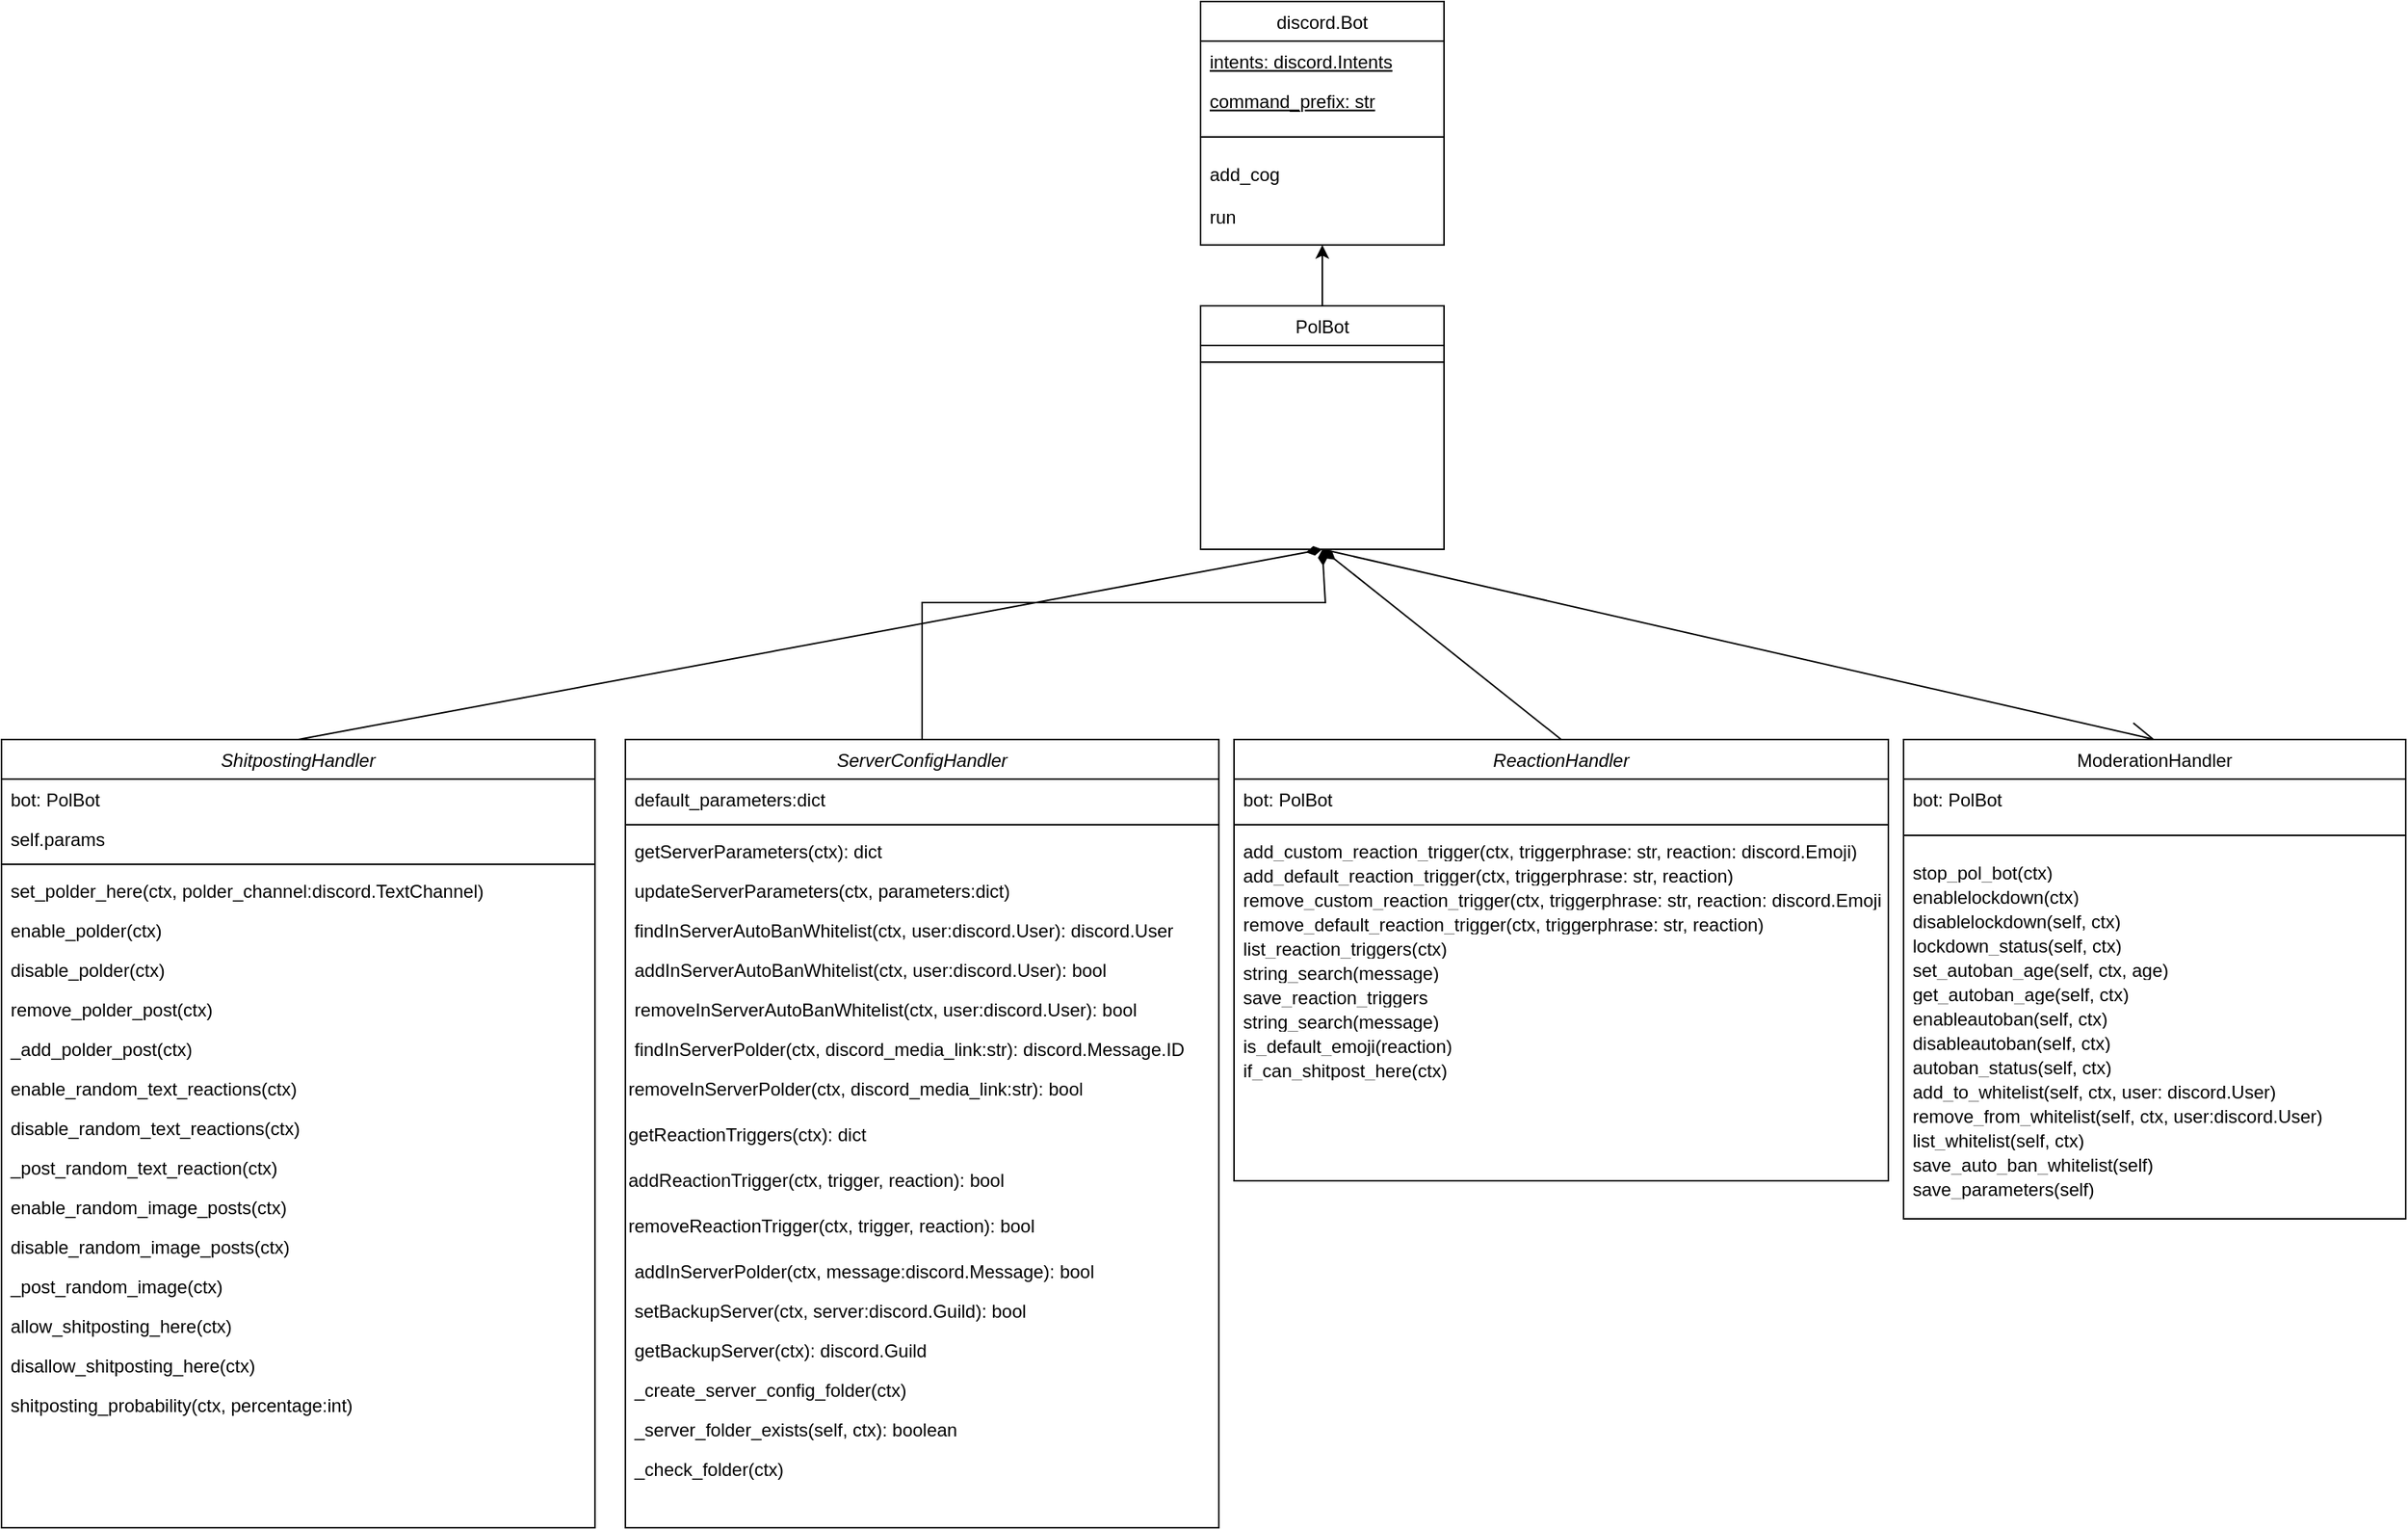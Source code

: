 <mxfile version="18.0.2" type="github">
  <diagram id="C5RBs43oDa-KdzZeNtuy" name="Page-1">
    <mxGraphModel dx="3456" dy="793" grid="1" gridSize="10" guides="1" tooltips="1" connect="1" arrows="1" fold="1" page="1" pageScale="1" pageWidth="827" pageHeight="1169" math="0" shadow="0">
      <root>
        <mxCell id="WIyWlLk6GJQsqaUBKTNV-0" />
        <mxCell id="WIyWlLk6GJQsqaUBKTNV-1" parent="WIyWlLk6GJQsqaUBKTNV-0" />
        <mxCell id="futbrR1-YWrO3oFF-76m-0" value="ServerConfigHandler" style="swimlane;fontStyle=2;align=center;verticalAlign=top;childLayout=stackLayout;horizontal=1;startSize=26;horizontalStack=0;resizeParent=1;resizeLast=0;collapsible=1;marginBottom=0;rounded=0;shadow=0;strokeWidth=1;" parent="WIyWlLk6GJQsqaUBKTNV-1" vertex="1">
          <mxGeometry x="-430" y="1105" width="390" height="518" as="geometry">
            <mxRectangle x="230" y="140" width="160" height="26" as="alternateBounds" />
          </mxGeometry>
        </mxCell>
        <mxCell id="futbrR1-YWrO3oFF-76m-3" value="default_parameters:dict" style="text;align=left;verticalAlign=top;spacingLeft=4;spacingRight=4;overflow=hidden;rotatable=0;points=[[0,0.5],[1,0.5]];portConstraint=eastwest;rounded=0;shadow=0;html=0;" parent="futbrR1-YWrO3oFF-76m-0" vertex="1">
          <mxGeometry y="26" width="390" height="26" as="geometry" />
        </mxCell>
        <mxCell id="futbrR1-YWrO3oFF-76m-4" value="" style="line;html=1;strokeWidth=1;align=left;verticalAlign=middle;spacingTop=-1;spacingLeft=3;spacingRight=3;rotatable=0;labelPosition=right;points=[];portConstraint=eastwest;" parent="futbrR1-YWrO3oFF-76m-0" vertex="1">
          <mxGeometry y="52" width="390" height="8" as="geometry" />
        </mxCell>
        <mxCell id="futbrR1-YWrO3oFF-76m-25" value="getServerParameters(ctx): dict" style="text;align=left;verticalAlign=top;spacingLeft=4;spacingRight=4;overflow=hidden;rotatable=0;points=[[0,0.5],[1,0.5]];portConstraint=eastwest;" parent="futbrR1-YWrO3oFF-76m-0" vertex="1">
          <mxGeometry y="60" width="390" height="26" as="geometry" />
        </mxCell>
        <mxCell id="16yLQQdebjXsxoNWo0BA-3" value="updateServerParameters(ctx, parameters:dict)" style="text;align=left;verticalAlign=top;spacingLeft=4;spacingRight=4;overflow=hidden;rotatable=0;points=[[0,0.5],[1,0.5]];portConstraint=eastwest;" parent="futbrR1-YWrO3oFF-76m-0" vertex="1">
          <mxGeometry y="86" width="390" height="26" as="geometry" />
        </mxCell>
        <mxCell id="futbrR1-YWrO3oFF-76m-5" value="findInServerAutoBanWhitelist(ctx, user:discord.User): discord.User" style="text;align=left;verticalAlign=top;spacingLeft=4;spacingRight=4;overflow=hidden;rotatable=0;points=[[0,0.5],[1,0.5]];portConstraint=eastwest;" parent="futbrR1-YWrO3oFF-76m-0" vertex="1">
          <mxGeometry y="112" width="390" height="26" as="geometry" />
        </mxCell>
        <mxCell id="16yLQQdebjXsxoNWo0BA-4" value="addInServerAutoBanWhitelist(ctx, user:discord.User): bool" style="text;align=left;verticalAlign=top;spacingLeft=4;spacingRight=4;overflow=hidden;rotatable=0;points=[[0,0.5],[1,0.5]];portConstraint=eastwest;" parent="futbrR1-YWrO3oFF-76m-0" vertex="1">
          <mxGeometry y="138" width="390" height="26" as="geometry" />
        </mxCell>
        <mxCell id="dx3bUJaOEJ7-RdNEmy3w-0" value="removeInServerAutoBanWhitelist(ctx, user:discord.User): bool" style="text;align=left;verticalAlign=top;spacingLeft=4;spacingRight=4;overflow=hidden;rotatable=0;points=[[0,0.5],[1,0.5]];portConstraint=eastwest;" parent="futbrR1-YWrO3oFF-76m-0" vertex="1">
          <mxGeometry y="164" width="390" height="26" as="geometry" />
        </mxCell>
        <mxCell id="16yLQQdebjXsxoNWo0BA-0" value="findInServerPolder(ctx, discord_media_link:str): discord.Message.ID" style="text;align=left;verticalAlign=top;spacingLeft=4;spacingRight=4;overflow=hidden;rotatable=0;points=[[0,0.5],[1,0.5]];portConstraint=eastwest;" parent="futbrR1-YWrO3oFF-76m-0" vertex="1">
          <mxGeometry y="190" width="390" height="26" as="geometry" />
        </mxCell>
        <mxCell id="3XRT7OOr8QnibtkNFKr1-0" value="removeInServerPolder(ctx, discord_media_link:str): bool" style="text;whiteSpace=wrap;html=1;" parent="futbrR1-YWrO3oFF-76m-0" vertex="1">
          <mxGeometry y="216" width="390" height="30" as="geometry" />
        </mxCell>
        <mxCell id="3XRT7OOr8QnibtkNFKr1-1" value="getReactionTriggers(ctx): dict" style="text;whiteSpace=wrap;html=1;" parent="futbrR1-YWrO3oFF-76m-0" vertex="1">
          <mxGeometry y="246" width="390" height="30" as="geometry" />
        </mxCell>
        <mxCell id="3XRT7OOr8QnibtkNFKr1-2" value="addReactionTrigger(ctx, trigger, reaction): bool" style="text;whiteSpace=wrap;html=1;" parent="futbrR1-YWrO3oFF-76m-0" vertex="1">
          <mxGeometry y="276" width="390" height="30" as="geometry" />
        </mxCell>
        <mxCell id="3XRT7OOr8QnibtkNFKr1-3" value="removeReactionTrigger(ctx, trigger, reaction): bool" style="text;whiteSpace=wrap;html=1;" parent="futbrR1-YWrO3oFF-76m-0" vertex="1">
          <mxGeometry y="306" width="390" height="30" as="geometry" />
        </mxCell>
        <mxCell id="16yLQQdebjXsxoNWo0BA-5" value="addInServerPolder(ctx, message:discord.Message): bool" style="text;align=left;verticalAlign=top;spacingLeft=4;spacingRight=4;overflow=hidden;rotatable=0;points=[[0,0.5],[1,0.5]];portConstraint=eastwest;" parent="futbrR1-YWrO3oFF-76m-0" vertex="1">
          <mxGeometry y="336" width="390" height="26" as="geometry" />
        </mxCell>
        <mxCell id="16yLQQdebjXsxoNWo0BA-45" value="setBackupServer(ctx, server:discord.Guild): bool" style="text;align=left;verticalAlign=top;spacingLeft=4;spacingRight=4;overflow=hidden;rotatable=0;points=[[0,0.5],[1,0.5]];portConstraint=eastwest;" parent="futbrR1-YWrO3oFF-76m-0" vertex="1">
          <mxGeometry y="362" width="390" height="26" as="geometry" />
        </mxCell>
        <mxCell id="16yLQQdebjXsxoNWo0BA-58" value="getBackupServer(ctx): discord.Guild" style="text;align=left;verticalAlign=top;spacingLeft=4;spacingRight=4;overflow=hidden;rotatable=0;points=[[0,0.5],[1,0.5]];portConstraint=eastwest;" parent="futbrR1-YWrO3oFF-76m-0" vertex="1">
          <mxGeometry y="388" width="390" height="26" as="geometry" />
        </mxCell>
        <mxCell id="JF6vles-xWb7g5KUlG0W-0" value="_create_server_config_folder(ctx)" style="text;align=left;verticalAlign=top;spacingLeft=4;spacingRight=4;overflow=hidden;rotatable=0;points=[[0,0.5],[1,0.5]];portConstraint=eastwest;" parent="futbrR1-YWrO3oFF-76m-0" vertex="1">
          <mxGeometry y="414" width="390" height="26" as="geometry" />
        </mxCell>
        <mxCell id="JF6vles-xWb7g5KUlG0W-1" value="_server_folder_exists(self, ctx): boolean" style="text;align=left;verticalAlign=top;spacingLeft=4;spacingRight=4;overflow=hidden;rotatable=0;points=[[0,0.5],[1,0.5]];portConstraint=eastwest;" parent="futbrR1-YWrO3oFF-76m-0" vertex="1">
          <mxGeometry y="440" width="390" height="26" as="geometry" />
        </mxCell>
        <mxCell id="JF6vles-xWb7g5KUlG0W-2" value="_check_folder(ctx)" style="text;align=left;verticalAlign=top;spacingLeft=4;spacingRight=4;overflow=hidden;rotatable=0;points=[[0,0.5],[1,0.5]];portConstraint=eastwest;" parent="futbrR1-YWrO3oFF-76m-0" vertex="1">
          <mxGeometry y="466" width="390" height="26" as="geometry" />
        </mxCell>
        <mxCell id="futbrR1-YWrO3oFF-76m-6" value="" style="endArrow=none;startArrow=diamondThin;endFill=0;startFill=1;html=1;verticalAlign=bottom;labelBackgroundColor=none;strokeWidth=1;startSize=8;endSize=8;rounded=0;entryX=0.5;entryY=0;entryDx=0;entryDy=0;exitX=0.5;exitY=1;exitDx=0;exitDy=0;" parent="WIyWlLk6GJQsqaUBKTNV-1" source="futbrR1-YWrO3oFF-76m-17" target="futbrR1-YWrO3oFF-76m-0" edge="1">
          <mxGeometry width="160" relative="1" as="geometry">
            <mxPoint x="-10.5" y="735" as="sourcePoint" />
            <mxPoint x="-250" y="865" as="targetPoint" />
            <Array as="points">
              <mxPoint x="30" y="1015" />
              <mxPoint x="-235" y="1015" />
            </Array>
          </mxGeometry>
        </mxCell>
        <mxCell id="futbrR1-YWrO3oFF-76m-7" value="discord.Bot" style="swimlane;fontStyle=0;align=center;verticalAlign=top;childLayout=stackLayout;horizontal=1;startSize=26;horizontalStack=0;resizeParent=1;resizeLast=0;collapsible=1;marginBottom=0;rounded=0;shadow=0;strokeWidth=1;" parent="WIyWlLk6GJQsqaUBKTNV-1" vertex="1">
          <mxGeometry x="-52" y="620" width="160" height="160" as="geometry">
            <mxRectangle x="270" y="530" width="160" height="26" as="alternateBounds" />
          </mxGeometry>
        </mxCell>
        <mxCell id="futbrR1-YWrO3oFF-76m-11" value="intents: discord.Intents" style="text;align=left;verticalAlign=top;spacingLeft=4;spacingRight=4;overflow=hidden;rotatable=0;points=[[0,0.5],[1,0.5]];portConstraint=eastwest;fontStyle=4" parent="futbrR1-YWrO3oFF-76m-7" vertex="1">
          <mxGeometry y="26" width="160" height="26" as="geometry" />
        </mxCell>
        <mxCell id="futbrR1-YWrO3oFF-76m-15" value="command_prefix: str" style="text;align=left;verticalAlign=top;spacingLeft=4;spacingRight=4;overflow=hidden;rotatable=0;points=[[0,0.5],[1,0.5]];portConstraint=eastwest;fontStyle=4" parent="futbrR1-YWrO3oFF-76m-7" vertex="1">
          <mxGeometry y="52" width="160" height="26" as="geometry" />
        </mxCell>
        <mxCell id="futbrR1-YWrO3oFF-76m-10" value="" style="line;html=1;strokeWidth=1;align=left;verticalAlign=middle;spacingTop=-1;spacingLeft=3;spacingRight=3;rotatable=0;labelPosition=right;points=[];portConstraint=eastwest;" parent="futbrR1-YWrO3oFF-76m-7" vertex="1">
          <mxGeometry y="78" width="160" height="22" as="geometry" />
        </mxCell>
        <mxCell id="futbrR1-YWrO3oFF-76m-12" value="add_cog" style="text;align=left;verticalAlign=top;spacingLeft=4;spacingRight=4;overflow=hidden;rotatable=0;points=[[0,0.5],[1,0.5]];portConstraint=eastwest;" parent="futbrR1-YWrO3oFF-76m-7" vertex="1">
          <mxGeometry y="100" width="160" height="28" as="geometry" />
        </mxCell>
        <mxCell id="futbrR1-YWrO3oFF-76m-16" value="run" style="text;align=left;verticalAlign=top;spacingLeft=4;spacingRight=4;overflow=hidden;rotatable=0;points=[[0,0.5],[1,0.5]];portConstraint=eastwest;" parent="futbrR1-YWrO3oFF-76m-7" vertex="1">
          <mxGeometry y="128" width="160" height="28" as="geometry" />
        </mxCell>
        <mxCell id="futbrR1-YWrO3oFF-76m-24" style="edgeStyle=orthogonalEdgeStyle;rounded=0;orthogonalLoop=1;jettySize=auto;html=1;entryX=0.5;entryY=1;entryDx=0;entryDy=0;" parent="WIyWlLk6GJQsqaUBKTNV-1" source="futbrR1-YWrO3oFF-76m-17" target="futbrR1-YWrO3oFF-76m-7" edge="1">
          <mxGeometry relative="1" as="geometry" />
        </mxCell>
        <mxCell id="16yLQQdebjXsxoNWo0BA-26" value="" style="edgeStyle=none;curved=1;rounded=0;orthogonalLoop=1;jettySize=auto;html=1;endArrow=open;startSize=14;endSize=14;sourcePerimeterSpacing=8;targetPerimeterSpacing=8;entryX=0.5;entryY=0;entryDx=0;entryDy=0;exitX=0.5;exitY=1;exitDx=0;exitDy=0;" parent="WIyWlLk6GJQsqaUBKTNV-1" source="futbrR1-YWrO3oFF-76m-17" target="16yLQQdebjXsxoNWo0BA-24" edge="1">
          <mxGeometry relative="1" as="geometry" />
        </mxCell>
        <mxCell id="futbrR1-YWrO3oFF-76m-17" value="PolBot" style="swimlane;fontStyle=0;align=center;verticalAlign=top;childLayout=stackLayout;horizontal=1;startSize=26;horizontalStack=0;resizeParent=1;resizeLast=0;collapsible=1;marginBottom=0;rounded=0;shadow=0;strokeWidth=1;" parent="WIyWlLk6GJQsqaUBKTNV-1" vertex="1">
          <mxGeometry x="-52" y="820" width="160" height="160" as="geometry">
            <mxRectangle x="270" y="530" width="160" height="26" as="alternateBounds" />
          </mxGeometry>
        </mxCell>
        <mxCell id="futbrR1-YWrO3oFF-76m-20" value="" style="line;html=1;strokeWidth=1;align=left;verticalAlign=middle;spacingTop=-1;spacingLeft=3;spacingRight=3;rotatable=0;labelPosition=right;points=[];portConstraint=eastwest;" parent="futbrR1-YWrO3oFF-76m-17" vertex="1">
          <mxGeometry y="26" width="160" height="22" as="geometry" />
        </mxCell>
        <mxCell id="futbrR1-YWrO3oFF-76m-28" value="ReactionHandler" style="swimlane;fontStyle=2;align=center;verticalAlign=top;childLayout=stackLayout;horizontal=1;startSize=26;horizontalStack=0;resizeParent=1;resizeLast=0;collapsible=1;marginBottom=0;rounded=0;shadow=0;strokeWidth=1;" parent="WIyWlLk6GJQsqaUBKTNV-1" vertex="1">
          <mxGeometry x="-30" y="1105" width="430" height="290" as="geometry">
            <mxRectangle x="230" y="140" width="160" height="26" as="alternateBounds" />
          </mxGeometry>
        </mxCell>
        <mxCell id="16yLQQdebjXsxoNWo0BA-2" value="bot: PolBot" style="text;align=left;verticalAlign=top;spacingLeft=4;spacingRight=4;overflow=hidden;rotatable=0;points=[[0,0.5],[1,0.5]];portConstraint=eastwest;rounded=0;shadow=0;html=0;" parent="futbrR1-YWrO3oFF-76m-28" vertex="1">
          <mxGeometry y="26" width="430" height="26" as="geometry" />
        </mxCell>
        <mxCell id="futbrR1-YWrO3oFF-76m-30" value="" style="line;html=1;strokeWidth=1;align=left;verticalAlign=middle;spacingTop=-1;spacingLeft=3;spacingRight=3;rotatable=0;labelPosition=right;points=[];portConstraint=eastwest;" parent="futbrR1-YWrO3oFF-76m-28" vertex="1">
          <mxGeometry y="52" width="430" height="8" as="geometry" />
        </mxCell>
        <mxCell id="futbrR1-YWrO3oFF-76m-26" value="add_custom_reaction_trigger(ctx, triggerphrase: str, reaction: discord.Emoji)" style="text;align=left;verticalAlign=top;spacingLeft=4;spacingRight=4;overflow=hidden;rotatable=0;points=[[0,0.5],[1,0.5]];portConstraint=eastwest;" parent="futbrR1-YWrO3oFF-76m-28" vertex="1">
          <mxGeometry y="60" width="430" height="16" as="geometry" />
        </mxCell>
        <mxCell id="16yLQQdebjXsxoNWo0BA-8" value="add_default_reaction_trigger(ctx, triggerphrase: str, reaction)" style="text;align=left;verticalAlign=top;spacingLeft=4;spacingRight=4;overflow=hidden;rotatable=0;points=[[0,0.5],[1,0.5]];portConstraint=eastwest;" parent="futbrR1-YWrO3oFF-76m-28" vertex="1">
          <mxGeometry y="76" width="430" height="16" as="geometry" />
        </mxCell>
        <mxCell id="16yLQQdebjXsxoNWo0BA-9" value="remove_custom_reaction_trigger(ctx, triggerphrase: str, reaction: discord.Emoji)" style="text;align=left;verticalAlign=top;spacingLeft=4;spacingRight=4;overflow=hidden;rotatable=0;points=[[0,0.5],[1,0.5]];portConstraint=eastwest;" parent="futbrR1-YWrO3oFF-76m-28" vertex="1">
          <mxGeometry y="92" width="430" height="16" as="geometry" />
        </mxCell>
        <mxCell id="16yLQQdebjXsxoNWo0BA-10" value="remove_default_reaction_trigger(ctx, triggerphrase: str, reaction)" style="text;align=left;verticalAlign=top;spacingLeft=4;spacingRight=4;overflow=hidden;rotatable=0;points=[[0,0.5],[1,0.5]];portConstraint=eastwest;" parent="futbrR1-YWrO3oFF-76m-28" vertex="1">
          <mxGeometry y="108" width="430" height="16" as="geometry" />
        </mxCell>
        <mxCell id="16yLQQdebjXsxoNWo0BA-19" value="list_reaction_triggers(ctx)" style="text;align=left;verticalAlign=top;spacingLeft=4;spacingRight=4;overflow=hidden;rotatable=0;points=[[0,0.5],[1,0.5]];portConstraint=eastwest;" parent="futbrR1-YWrO3oFF-76m-28" vertex="1">
          <mxGeometry y="124" width="430" height="16" as="geometry" />
        </mxCell>
        <mxCell id="16yLQQdebjXsxoNWo0BA-20" value="string_search(message)" style="text;align=left;verticalAlign=top;spacingLeft=4;spacingRight=4;overflow=hidden;rotatable=0;points=[[0,0.5],[1,0.5]];portConstraint=eastwest;" parent="futbrR1-YWrO3oFF-76m-28" vertex="1">
          <mxGeometry y="140" width="430" height="16" as="geometry" />
        </mxCell>
        <mxCell id="16yLQQdebjXsxoNWo0BA-21" value="save_reaction_triggers" style="text;align=left;verticalAlign=top;spacingLeft=4;spacingRight=4;overflow=hidden;rotatable=0;points=[[0,0.5],[1,0.5]];portConstraint=eastwest;" parent="futbrR1-YWrO3oFF-76m-28" vertex="1">
          <mxGeometry y="156" width="430" height="16" as="geometry" />
        </mxCell>
        <mxCell id="16yLQQdebjXsxoNWo0BA-22" value="string_search(message)" style="text;align=left;verticalAlign=top;spacingLeft=4;spacingRight=4;overflow=hidden;rotatable=0;points=[[0,0.5],[1,0.5]];portConstraint=eastwest;" parent="futbrR1-YWrO3oFF-76m-28" vertex="1">
          <mxGeometry y="172" width="430" height="16" as="geometry" />
        </mxCell>
        <mxCell id="16yLQQdebjXsxoNWo0BA-23" value="is_default_emoji(reaction)" style="text;align=left;verticalAlign=top;spacingLeft=4;spacingRight=4;overflow=hidden;rotatable=0;points=[[0,0.5],[1,0.5]];portConstraint=eastwest;" parent="futbrR1-YWrO3oFF-76m-28" vertex="1">
          <mxGeometry y="188" width="430" height="16" as="geometry" />
        </mxCell>
        <mxCell id="16yLQQdebjXsxoNWo0BA-59" value="if_can_shitpost_here(ctx)" style="text;align=left;verticalAlign=top;spacingLeft=4;spacingRight=4;overflow=hidden;rotatable=0;points=[[0,0.5],[1,0.5]];portConstraint=eastwest;" parent="futbrR1-YWrO3oFF-76m-28" vertex="1">
          <mxGeometry y="204" width="430" height="16" as="geometry" />
        </mxCell>
        <mxCell id="futbrR1-YWrO3oFF-76m-34" value="" style="endArrow=none;startArrow=diamondThin;endFill=0;startFill=1;html=1;verticalAlign=bottom;labelBackgroundColor=none;strokeWidth=1;startSize=8;endSize=8;rounded=0;entryX=0.5;entryY=0;entryDx=0;entryDy=0;exitX=0.5;exitY=1;exitDx=0;exitDy=0;" parent="WIyWlLk6GJQsqaUBKTNV-1" source="futbrR1-YWrO3oFF-76m-17" target="futbrR1-YWrO3oFF-76m-28" edge="1">
          <mxGeometry width="160" relative="1" as="geometry">
            <mxPoint x="110" y="965" as="sourcePoint" />
            <mxPoint x="-120" y="1095" as="targetPoint" />
            <Array as="points" />
          </mxGeometry>
        </mxCell>
        <mxCell id="16yLQQdebjXsxoNWo0BA-24" value="ModerationHandler" style="swimlane;fontStyle=0;align=center;verticalAlign=top;childLayout=stackLayout;horizontal=1;startSize=26;horizontalStack=0;resizeParent=1;resizeLast=0;collapsible=1;marginBottom=0;rounded=0;shadow=0;strokeWidth=1;hachureGap=4;" parent="WIyWlLk6GJQsqaUBKTNV-1" vertex="1">
          <mxGeometry x="410" y="1105" width="330" height="315" as="geometry">
            <mxRectangle x="410" y="1105" width="160" height="26" as="alternateBounds" />
          </mxGeometry>
        </mxCell>
        <mxCell id="16yLQQdebjXsxoNWo0BA-27" value="bot: PolBot" style="text;align=left;verticalAlign=top;spacingLeft=4;spacingRight=4;overflow=hidden;rotatable=0;points=[[0,0.5],[1,0.5]];portConstraint=eastwest;rounded=0;shadow=0;html=0;" parent="16yLQQdebjXsxoNWo0BA-24" vertex="1">
          <mxGeometry y="26" width="330" height="26" as="geometry" />
        </mxCell>
        <mxCell id="16yLQQdebjXsxoNWo0BA-25" value="" style="line;html=1;strokeWidth=1;align=left;verticalAlign=middle;spacingTop=-1;spacingLeft=3;spacingRight=3;rotatable=0;labelPosition=right;points=[];portConstraint=eastwest;" parent="16yLQQdebjXsxoNWo0BA-24" vertex="1">
          <mxGeometry y="52" width="330" height="22" as="geometry" />
        </mxCell>
        <mxCell id="16yLQQdebjXsxoNWo0BA-28" value="stop_pol_bot(ctx)" style="text;align=left;verticalAlign=top;spacingLeft=4;spacingRight=4;overflow=hidden;rotatable=0;points=[[0,0.5],[1,0.5]];portConstraint=eastwest;" parent="16yLQQdebjXsxoNWo0BA-24" vertex="1">
          <mxGeometry y="74" width="330" height="16" as="geometry" />
        </mxCell>
        <mxCell id="16yLQQdebjXsxoNWo0BA-29" value="enablelockdown(ctx)" style="text;align=left;verticalAlign=top;spacingLeft=4;spacingRight=4;overflow=hidden;rotatable=0;points=[[0,0.5],[1,0.5]];portConstraint=eastwest;" parent="16yLQQdebjXsxoNWo0BA-24" vertex="1">
          <mxGeometry y="90" width="330" height="16" as="geometry" />
        </mxCell>
        <mxCell id="16yLQQdebjXsxoNWo0BA-30" value="disablelockdown(self, ctx)" style="text;align=left;verticalAlign=top;spacingLeft=4;spacingRight=4;overflow=hidden;rotatable=0;points=[[0,0.5],[1,0.5]];portConstraint=eastwest;" parent="16yLQQdebjXsxoNWo0BA-24" vertex="1">
          <mxGeometry y="106" width="330" height="16" as="geometry" />
        </mxCell>
        <mxCell id="16yLQQdebjXsxoNWo0BA-31" value="lockdown_status(self, ctx)" style="text;align=left;verticalAlign=top;spacingLeft=4;spacingRight=4;overflow=hidden;rotatable=0;points=[[0,0.5],[1,0.5]];portConstraint=eastwest;" parent="16yLQQdebjXsxoNWo0BA-24" vertex="1">
          <mxGeometry y="122" width="330" height="16" as="geometry" />
        </mxCell>
        <mxCell id="16yLQQdebjXsxoNWo0BA-32" value="set_autoban_age(self, ctx, age)" style="text;align=left;verticalAlign=top;spacingLeft=4;spacingRight=4;overflow=hidden;rotatable=0;points=[[0,0.5],[1,0.5]];portConstraint=eastwest;" parent="16yLQQdebjXsxoNWo0BA-24" vertex="1">
          <mxGeometry y="138" width="330" height="16" as="geometry" />
        </mxCell>
        <mxCell id="16yLQQdebjXsxoNWo0BA-33" value="get_autoban_age(self, ctx)" style="text;align=left;verticalAlign=top;spacingLeft=4;spacingRight=4;overflow=hidden;rotatable=0;points=[[0,0.5],[1,0.5]];portConstraint=eastwest;" parent="16yLQQdebjXsxoNWo0BA-24" vertex="1">
          <mxGeometry y="154" width="330" height="16" as="geometry" />
        </mxCell>
        <mxCell id="16yLQQdebjXsxoNWo0BA-34" value="enableautoban(self, ctx)" style="text;align=left;verticalAlign=top;spacingLeft=4;spacingRight=4;overflow=hidden;rotatable=0;points=[[0,0.5],[1,0.5]];portConstraint=eastwest;" parent="16yLQQdebjXsxoNWo0BA-24" vertex="1">
          <mxGeometry y="170" width="330" height="16" as="geometry" />
        </mxCell>
        <mxCell id="16yLQQdebjXsxoNWo0BA-35" value="disableautoban(self, ctx)" style="text;align=left;verticalAlign=top;spacingLeft=4;spacingRight=4;overflow=hidden;rotatable=0;points=[[0,0.5],[1,0.5]];portConstraint=eastwest;" parent="16yLQQdebjXsxoNWo0BA-24" vertex="1">
          <mxGeometry y="186" width="330" height="16" as="geometry" />
        </mxCell>
        <mxCell id="16yLQQdebjXsxoNWo0BA-36" value="autoban_status(self, ctx)" style="text;align=left;verticalAlign=top;spacingLeft=4;spacingRight=4;overflow=hidden;rotatable=0;points=[[0,0.5],[1,0.5]];portConstraint=eastwest;" parent="16yLQQdebjXsxoNWo0BA-24" vertex="1">
          <mxGeometry y="202" width="330" height="16" as="geometry" />
        </mxCell>
        <mxCell id="16yLQQdebjXsxoNWo0BA-37" value="add_to_whitelist(self, ctx, user: discord.User)" style="text;align=left;verticalAlign=top;spacingLeft=4;spacingRight=4;overflow=hidden;rotatable=0;points=[[0,0.5],[1,0.5]];portConstraint=eastwest;" parent="16yLQQdebjXsxoNWo0BA-24" vertex="1">
          <mxGeometry y="218" width="330" height="16" as="geometry" />
        </mxCell>
        <mxCell id="16yLQQdebjXsxoNWo0BA-38" value="remove_from_whitelist(self, ctx, user:discord.User)" style="text;align=left;verticalAlign=top;spacingLeft=4;spacingRight=4;overflow=hidden;rotatable=0;points=[[0,0.5],[1,0.5]];portConstraint=eastwest;" parent="16yLQQdebjXsxoNWo0BA-24" vertex="1">
          <mxGeometry y="234" width="330" height="16" as="geometry" />
        </mxCell>
        <mxCell id="16yLQQdebjXsxoNWo0BA-39" value="list_whitelist(self, ctx)" style="text;align=left;verticalAlign=top;spacingLeft=4;spacingRight=4;overflow=hidden;rotatable=0;points=[[0,0.5],[1,0.5]];portConstraint=eastwest;" parent="16yLQQdebjXsxoNWo0BA-24" vertex="1">
          <mxGeometry y="250" width="330" height="16" as="geometry" />
        </mxCell>
        <mxCell id="16yLQQdebjXsxoNWo0BA-40" value="save_auto_ban_whitelist(self)" style="text;align=left;verticalAlign=top;spacingLeft=4;spacingRight=4;overflow=hidden;rotatable=0;points=[[0,0.5],[1,0.5]];portConstraint=eastwest;" parent="16yLQQdebjXsxoNWo0BA-24" vertex="1">
          <mxGeometry y="266" width="330" height="16" as="geometry" />
        </mxCell>
        <mxCell id="16yLQQdebjXsxoNWo0BA-41" value="save_parameters(self)" style="text;align=left;verticalAlign=top;spacingLeft=4;spacingRight=4;overflow=hidden;rotatable=0;points=[[0,0.5],[1,0.5]];portConstraint=eastwest;" parent="16yLQQdebjXsxoNWo0BA-24" vertex="1">
          <mxGeometry y="282" width="330" height="16" as="geometry" />
        </mxCell>
        <mxCell id="_D4drBJ_iWbLpBfFLat7-0" value="" style="endArrow=none;startArrow=diamondThin;endFill=0;startFill=1;html=1;verticalAlign=bottom;labelBackgroundColor=none;strokeWidth=1;startSize=8;endSize=8;rounded=0;exitX=0.5;exitY=1;exitDx=0;exitDy=0;entryX=0.5;entryY=0;entryDx=0;entryDy=0;" parent="WIyWlLk6GJQsqaUBKTNV-1" source="futbrR1-YWrO3oFF-76m-17" target="_D4drBJ_iWbLpBfFLat7-1" edge="1">
          <mxGeometry width="160" relative="1" as="geometry">
            <mxPoint x="-290" y="840" as="sourcePoint" />
            <mxPoint x="-640" y="1100" as="targetPoint" />
            <Array as="points" />
          </mxGeometry>
        </mxCell>
        <mxCell id="_D4drBJ_iWbLpBfFLat7-1" value="ShitpostingHandler" style="swimlane;fontStyle=2;align=center;verticalAlign=top;childLayout=stackLayout;horizontal=1;startSize=26;horizontalStack=0;resizeParent=1;resizeLast=0;collapsible=1;marginBottom=0;rounded=0;shadow=0;strokeWidth=1;" parent="WIyWlLk6GJQsqaUBKTNV-1" vertex="1">
          <mxGeometry x="-840" y="1105" width="390" height="518" as="geometry">
            <mxRectangle x="230" y="140" width="160" height="26" as="alternateBounds" />
          </mxGeometry>
        </mxCell>
        <mxCell id="_D4drBJ_iWbLpBfFLat7-21" value="bot: PolBot" style="text;align=left;verticalAlign=top;spacingLeft=4;spacingRight=4;overflow=hidden;rotatable=0;points=[[0,0.5],[1,0.5]];portConstraint=eastwest;rounded=0;shadow=0;html=0;" parent="_D4drBJ_iWbLpBfFLat7-1" vertex="1">
          <mxGeometry y="26" width="390" height="26" as="geometry" />
        </mxCell>
        <mxCell id="BvJdk-4M-DGuRKk7WB-Y-8" value="self.params" style="text;align=left;verticalAlign=top;spacingLeft=4;spacingRight=4;overflow=hidden;rotatable=0;points=[[0,0.5],[1,0.5]];portConstraint=eastwest;rounded=0;shadow=0;html=0;" vertex="1" parent="_D4drBJ_iWbLpBfFLat7-1">
          <mxGeometry y="52" width="390" height="26" as="geometry" />
        </mxCell>
        <mxCell id="_D4drBJ_iWbLpBfFLat7-4" value="" style="line;html=1;strokeWidth=1;align=left;verticalAlign=middle;spacingTop=-1;spacingLeft=3;spacingRight=3;rotatable=0;labelPosition=right;points=[];portConstraint=eastwest;" parent="_D4drBJ_iWbLpBfFLat7-1" vertex="1">
          <mxGeometry y="78" width="390" height="8" as="geometry" />
        </mxCell>
        <mxCell id="_D4drBJ_iWbLpBfFLat7-22" value="set_polder_here(ctx, polder_channel:discord.TextChannel)" style="text;align=left;verticalAlign=top;spacingLeft=4;spacingRight=4;overflow=hidden;rotatable=0;points=[[0,0.5],[1,0.5]];portConstraint=eastwest;" parent="_D4drBJ_iWbLpBfFLat7-1" vertex="1">
          <mxGeometry y="86" width="390" height="26" as="geometry" />
        </mxCell>
        <mxCell id="_D4drBJ_iWbLpBfFLat7-23" value="enable_polder(ctx)" style="text;align=left;verticalAlign=top;spacingLeft=4;spacingRight=4;overflow=hidden;rotatable=0;points=[[0,0.5],[1,0.5]];portConstraint=eastwest;" parent="_D4drBJ_iWbLpBfFLat7-1" vertex="1">
          <mxGeometry y="112" width="390" height="26" as="geometry" />
        </mxCell>
        <mxCell id="_D4drBJ_iWbLpBfFLat7-24" value="disable_polder(ctx)" style="text;align=left;verticalAlign=top;spacingLeft=4;spacingRight=4;overflow=hidden;rotatable=0;points=[[0,0.5],[1,0.5]];portConstraint=eastwest;" parent="_D4drBJ_iWbLpBfFLat7-1" vertex="1">
          <mxGeometry y="138" width="390" height="26" as="geometry" />
        </mxCell>
        <mxCell id="BvJdk-4M-DGuRKk7WB-Y-2" value="remove_polder_post(ctx)" style="text;align=left;verticalAlign=top;spacingLeft=4;spacingRight=4;overflow=hidden;rotatable=0;points=[[0,0.5],[1,0.5]];portConstraint=eastwest;" vertex="1" parent="_D4drBJ_iWbLpBfFLat7-1">
          <mxGeometry y="164" width="390" height="26" as="geometry" />
        </mxCell>
        <mxCell id="BvJdk-4M-DGuRKk7WB-Y-3" value="_add_polder_post(ctx)" style="text;align=left;verticalAlign=top;spacingLeft=4;spacingRight=4;overflow=hidden;rotatable=0;points=[[0,0.5],[1,0.5]];portConstraint=eastwest;" vertex="1" parent="_D4drBJ_iWbLpBfFLat7-1">
          <mxGeometry y="190" width="390" height="26" as="geometry" />
        </mxCell>
        <mxCell id="_D4drBJ_iWbLpBfFLat7-27" value="enable_random_text_reactions(ctx)" style="text;align=left;verticalAlign=top;spacingLeft=4;spacingRight=4;overflow=hidden;rotatable=0;points=[[0,0.5],[1,0.5]];portConstraint=eastwest;" parent="_D4drBJ_iWbLpBfFLat7-1" vertex="1">
          <mxGeometry y="216" width="390" height="26" as="geometry" />
        </mxCell>
        <mxCell id="_D4drBJ_iWbLpBfFLat7-28" value="disable_random_text_reactions(ctx)" style="text;align=left;verticalAlign=top;spacingLeft=4;spacingRight=4;overflow=hidden;rotatable=0;points=[[0,0.5],[1,0.5]];portConstraint=eastwest;" parent="_D4drBJ_iWbLpBfFLat7-1" vertex="1">
          <mxGeometry y="242" width="390" height="26" as="geometry" />
        </mxCell>
        <mxCell id="BvJdk-4M-DGuRKk7WB-Y-4" value="_post_random_text_reaction(ctx)" style="text;align=left;verticalAlign=top;spacingLeft=4;spacingRight=4;overflow=hidden;rotatable=0;points=[[0,0.5],[1,0.5]];portConstraint=eastwest;" vertex="1" parent="_D4drBJ_iWbLpBfFLat7-1">
          <mxGeometry y="268" width="390" height="26" as="geometry" />
        </mxCell>
        <mxCell id="_D4drBJ_iWbLpBfFLat7-29" value="enable_random_image_posts(ctx)" style="text;align=left;verticalAlign=top;spacingLeft=4;spacingRight=4;overflow=hidden;rotatable=0;points=[[0,0.5],[1,0.5]];portConstraint=eastwest;" parent="_D4drBJ_iWbLpBfFLat7-1" vertex="1">
          <mxGeometry y="294" width="390" height="26" as="geometry" />
        </mxCell>
        <mxCell id="_D4drBJ_iWbLpBfFLat7-30" value="disable_random_image_posts(ctx)" style="text;align=left;verticalAlign=top;spacingLeft=4;spacingRight=4;overflow=hidden;rotatable=0;points=[[0,0.5],[1,0.5]];portConstraint=eastwest;" parent="_D4drBJ_iWbLpBfFLat7-1" vertex="1">
          <mxGeometry y="320" width="390" height="26" as="geometry" />
        </mxCell>
        <mxCell id="BvJdk-4M-DGuRKk7WB-Y-5" value="_post_random_image(ctx)" style="text;align=left;verticalAlign=top;spacingLeft=4;spacingRight=4;overflow=hidden;rotatable=0;points=[[0,0.5],[1,0.5]];portConstraint=eastwest;" vertex="1" parent="_D4drBJ_iWbLpBfFLat7-1">
          <mxGeometry y="346" width="390" height="26" as="geometry" />
        </mxCell>
        <mxCell id="BvJdk-4M-DGuRKk7WB-Y-0" value="allow_shitposting_here(ctx)" style="text;align=left;verticalAlign=top;spacingLeft=4;spacingRight=4;overflow=hidden;rotatable=0;points=[[0,0.5],[1,0.5]];portConstraint=eastwest;" vertex="1" parent="_D4drBJ_iWbLpBfFLat7-1">
          <mxGeometry y="372" width="390" height="26" as="geometry" />
        </mxCell>
        <mxCell id="BvJdk-4M-DGuRKk7WB-Y-1" value="disallow_shitposting_here(ctx)" style="text;align=left;verticalAlign=top;spacingLeft=4;spacingRight=4;overflow=hidden;rotatable=0;points=[[0,0.5],[1,0.5]];portConstraint=eastwest;" vertex="1" parent="_D4drBJ_iWbLpBfFLat7-1">
          <mxGeometry y="398" width="390" height="26" as="geometry" />
        </mxCell>
        <mxCell id="BvJdk-4M-DGuRKk7WB-Y-6" value="shitposting_probability(ctx, percentage:int)" style="text;align=left;verticalAlign=top;spacingLeft=4;spacingRight=4;overflow=hidden;rotatable=0;points=[[0,0.5],[1,0.5]];portConstraint=eastwest;" vertex="1" parent="_D4drBJ_iWbLpBfFLat7-1">
          <mxGeometry y="424" width="390" height="26" as="geometry" />
        </mxCell>
      </root>
    </mxGraphModel>
  </diagram>
</mxfile>
